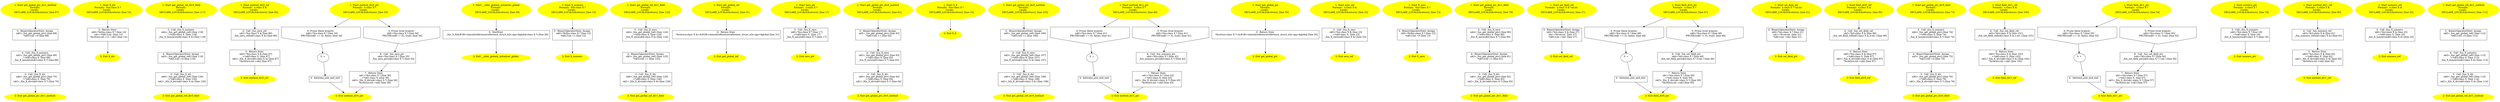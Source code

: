 /* @generated */
digraph iCFG {
"get_global_ptr_div1_method{d41d8cd98f00b204e9800998ecf8427e_Z26get_global_ptr_div1_methodv}.8f08d1740aed4c3c66022fd07e58b3ba_5" [label="5:  BinaryOperatorStmt: Assign \n   n$5=_fun_get_global_ptr() [line 68]\n  *n$5.f:int =0 [line 68]\n " shape="box"]
	

	 "get_global_ptr_div1_method{d41d8cd98f00b204e9800998ecf8427e_Z26get_global_ptr_div1_methodv}.8f08d1740aed4c3c66022fd07e58b3ba_5" -> "get_global_ptr_div1_method{d41d8cd98f00b204e9800998ecf8427e_Z26get_global_ptr_div1_methodv}.8f08d1740aed4c3c66022fd07e58b3ba_4" ;
"get_global_ptr_div1_method{d41d8cd98f00b204e9800998ecf8427e_Z26get_global_ptr_div1_methodv}.8f08d1740aed4c3c66022fd07e58b3ba_4" [label="4:  Call _fun_X_nonzero \n   n$3=_fun_get_global_ptr() [line 69]\n  _=*n$3:class X  [line 69]\n  _fun_X_nonzero(n$3:class X *) [line 69]\n " shape="box"]
	

	 "get_global_ptr_div1_method{d41d8cd98f00b204e9800998ecf8427e_Z26get_global_ptr_div1_methodv}.8f08d1740aed4c3c66022fd07e58b3ba_4" -> "get_global_ptr_div1_method{d41d8cd98f00b204e9800998ecf8427e_Z26get_global_ptr_div1_methodv}.8f08d1740aed4c3c66022fd07e58b3ba_3" ;
"get_global_ptr_div1_method{d41d8cd98f00b204e9800998ecf8427e_Z26get_global_ptr_div1_methodv}.8f08d1740aed4c3c66022fd07e58b3ba_3" [label="3:  Call _fun_X_div \n   n$0=_fun_get_global_ptr() [line 70]\n  _=*n$0:class X  [line 70]\n  n$2=_fun_X_div(n$0:class X *) [line 70]\n " shape="box"]
	

	 "get_global_ptr_div1_method{d41d8cd98f00b204e9800998ecf8427e_Z26get_global_ptr_div1_methodv}.8f08d1740aed4c3c66022fd07e58b3ba_3" -> "get_global_ptr_div1_method{d41d8cd98f00b204e9800998ecf8427e_Z26get_global_ptr_div1_methodv}.8f08d1740aed4c3c66022fd07e58b3ba_2" ;
"get_global_ptr_div1_method{d41d8cd98f00b204e9800998ecf8427e_Z26get_global_ptr_div1_methodv}.8f08d1740aed4c3c66022fd07e58b3ba_2" [label="2: Exit get_global_ptr_div1_method \n  " color=yellow style=filled]
	

"get_global_ptr_div1_method{d41d8cd98f00b204e9800998ecf8427e_Z26get_global_ptr_div1_methodv}.8f08d1740aed4c3c66022fd07e58b3ba_1" [label="1: Start get_global_ptr_div1_method\nFormals: \nLocals:  \n   DECLARE_LOCALS(&return); [line 67]\n " color=yellow style=filled]
	

	 "get_global_ptr_div1_method{d41d8cd98f00b204e9800998ecf8427e_Z26get_global_ptr_div1_methodv}.8f08d1740aed4c3c66022fd07e58b3ba_1" -> "get_global_ptr_div1_method{d41d8cd98f00b204e9800998ecf8427e_Z26get_global_ptr_div1_methodv}.8f08d1740aed4c3c66022fd07e58b3ba_5" ;
"X_div(_ZN1X3divEv).e2d15d5b7aaa55937ca9796dca90c373_3" [label="3:  Return Stmt \n   n$0=*&this:class X * [line 14]\n  n$1=*n$0.f:int  [line 14]\n  *&return:int =(1 / n$1) [line 14]\n " shape="box"]
	

	 "X_div(_ZN1X3divEv).e2d15d5b7aaa55937ca9796dca90c373_3" -> "X_div(_ZN1X3divEv).e2d15d5b7aaa55937ca9796dca90c373_2" ;
"X_div(_ZN1X3divEv).e2d15d5b7aaa55937ca9796dca90c373_2" [label="2: Exit X_div \n  " color=yellow style=filled]
	

"X_div(_ZN1X3divEv).e2d15d5b7aaa55937ca9796dca90c373_1" [label="1: Start X_div\nFormals:  this:class X *\nLocals:  \n   DECLARE_LOCALS(&return); [line 14]\n " color=yellow style=filled]
	

	 "X_div(_ZN1X3divEv).e2d15d5b7aaa55937ca9796dca90c373_1" -> "X_div(_ZN1X3divEv).e2d15d5b7aaa55937ca9796dca90c373_3" ;
"get_global_ref_div0_field{d41d8cd98f00b204e9800998ecf8427e_Z25get_global_ref_div0_fieldv}.93d37fd47127478c93a4d7ae1c945094_5" [label="5:  Call _fun_X_nonzero \n   n$4=_fun_get_global_ref() [line 118]\n  _=*n$4:class X  [line 118]\n  _fun_X_nonzero(n$4:class X &) [line 118]\n " shape="box"]
	

	 "get_global_ref_div0_field{d41d8cd98f00b204e9800998ecf8427e_Z25get_global_ref_div0_fieldv}.93d37fd47127478c93a4d7ae1c945094_5" -> "get_global_ref_div0_field{d41d8cd98f00b204e9800998ecf8427e_Z25get_global_ref_div0_fieldv}.93d37fd47127478c93a4d7ae1c945094_4" ;
"get_global_ref_div0_field{d41d8cd98f00b204e9800998ecf8427e_Z25get_global_ref_div0_fieldv}.93d37fd47127478c93a4d7ae1c945094_4" [label="4:  BinaryOperatorStmt: Assign \n   n$3=_fun_get_global_ref() [line 119]\n  *n$3.f:int =0 [line 119]\n " shape="box"]
	

	 "get_global_ref_div0_field{d41d8cd98f00b204e9800998ecf8427e_Z25get_global_ref_div0_fieldv}.93d37fd47127478c93a4d7ae1c945094_4" -> "get_global_ref_div0_field{d41d8cd98f00b204e9800998ecf8427e_Z25get_global_ref_div0_fieldv}.93d37fd47127478c93a4d7ae1c945094_3" ;
"get_global_ref_div0_field{d41d8cd98f00b204e9800998ecf8427e_Z25get_global_ref_div0_fieldv}.93d37fd47127478c93a4d7ae1c945094_3" [label="3:  Call _fun_X_div \n   n$0=_fun_get_global_ref() [line 120]\n  _=*n$0:class X  [line 120]\n  n$2=_fun_X_div(n$0:class X &) [line 120]\n " shape="box"]
	

	 "get_global_ref_div0_field{d41d8cd98f00b204e9800998ecf8427e_Z25get_global_ref_div0_fieldv}.93d37fd47127478c93a4d7ae1c945094_3" -> "get_global_ref_div0_field{d41d8cd98f00b204e9800998ecf8427e_Z25get_global_ref_div0_fieldv}.93d37fd47127478c93a4d7ae1c945094_2" ;
"get_global_ref_div0_field{d41d8cd98f00b204e9800998ecf8427e_Z25get_global_ref_div0_fieldv}.93d37fd47127478c93a4d7ae1c945094_2" [label="2: Exit get_global_ref_div0_field \n  " color=yellow style=filled]
	

"get_global_ref_div0_field{d41d8cd98f00b204e9800998ecf8427e_Z25get_global_ref_div0_fieldv}.93d37fd47127478c93a4d7ae1c945094_1" [label="1: Start get_global_ref_div0_field\nFormals: \nLocals:  \n   DECLARE_LOCALS(&return); [line 117]\n " color=yellow style=filled]
	

	 "get_global_ref_div0_field{d41d8cd98f00b204e9800998ecf8427e_Z25get_global_ref_div0_fieldv}.93d37fd47127478c93a4d7ae1c945094_1" -> "get_global_ref_div0_field{d41d8cd98f00b204e9800998ecf8427e_Z25get_global_ref_div0_fieldv}.93d37fd47127478c93a4d7ae1c945094_5" ;
"method_div0_ref{d41d8cd98f00b204e9800998ecf8427e_Z15method_div0_refR1X}.fc326db16094c06bf4bfd00fae7d5d43_4" [label="4:  Call _fun_zero_ref \n   n$3=*&x:class X & [line 86]\n  _fun_zero_ref(n$3:class X &) [line 86]\n " shape="box"]
	

	 "method_div0_ref{d41d8cd98f00b204e9800998ecf8427e_Z15method_div0_refR1X}.fc326db16094c06bf4bfd00fae7d5d43_4" -> "method_div0_ref{d41d8cd98f00b204e9800998ecf8427e_Z15method_div0_refR1X}.fc326db16094c06bf4bfd00fae7d5d43_3" ;
"method_div0_ref{d41d8cd98f00b204e9800998ecf8427e_Z15method_div0_refR1X}.fc326db16094c06bf4bfd00fae7d5d43_3" [label="3:  Return Stmt \n   n$0=*&x:class X & [line 87]\n  _=*n$0:class X  [line 87]\n  n$2=_fun_X_div(n$0:class X &) [line 87]\n  *&return:int =n$2 [line 87]\n " shape="box"]
	

	 "method_div0_ref{d41d8cd98f00b204e9800998ecf8427e_Z15method_div0_refR1X}.fc326db16094c06bf4bfd00fae7d5d43_3" -> "method_div0_ref{d41d8cd98f00b204e9800998ecf8427e_Z15method_div0_refR1X}.fc326db16094c06bf4bfd00fae7d5d43_2" ;
"method_div0_ref{d41d8cd98f00b204e9800998ecf8427e_Z15method_div0_refR1X}.fc326db16094c06bf4bfd00fae7d5d43_2" [label="2: Exit method_div0_ref \n  " color=yellow style=filled]
	

"method_div0_ref{d41d8cd98f00b204e9800998ecf8427e_Z15method_div0_refR1X}.fc326db16094c06bf4bfd00fae7d5d43_1" [label="1: Start method_div0_ref\nFormals:  x:class X &\nLocals:  \n   DECLARE_LOCALS(&return); [line 85]\n " color=yellow style=filled]
	

	 "method_div0_ref{d41d8cd98f00b204e9800998ecf8427e_Z15method_div0_refR1X}.fc326db16094c06bf4bfd00fae7d5d43_1" -> "method_div0_ref{d41d8cd98f00b204e9800998ecf8427e_Z15method_div0_refR1X}.fc326db16094c06bf4bfd00fae7d5d43_4" ;
"method_div0_ptr{d41d8cd98f00b204e9800998ecf8427e_Z15method_div0_ptrP1X}.f3e4b6dda73405cc6ef139c433f1be83_8" [label="8:  Call _fun_zero_ptr \n   n$4=*&x:class X * [line 35]\n  _fun_zero_ptr(n$4:class X *) [line 35]\n " shape="box"]
	

	 "method_div0_ptr{d41d8cd98f00b204e9800998ecf8427e_Z15method_div0_ptrP1X}.f3e4b6dda73405cc6ef139c433f1be83_8" -> "method_div0_ptr{d41d8cd98f00b204e9800998ecf8427e_Z15method_div0_ptrP1X}.f3e4b6dda73405cc6ef139c433f1be83_7" ;
"method_div0_ptr{d41d8cd98f00b204e9800998ecf8427e_Z15method_div0_ptrP1X}.f3e4b6dda73405cc6ef139c433f1be83_7" [label="7:  Return Stmt \n   n$1=*&x:class X * [line 36]\n  _=*n$1:class X  [line 36]\n  n$3=_fun_X_div(n$1:class X *) [line 36]\n  *&return:int =n$3 [line 36]\n " shape="box"]
	

	 "method_div0_ptr{d41d8cd98f00b204e9800998ecf8427e_Z15method_div0_ptrP1X}.f3e4b6dda73405cc6ef139c433f1be83_7" -> "method_div0_ptr{d41d8cd98f00b204e9800998ecf8427e_Z15method_div0_ptrP1X}.f3e4b6dda73405cc6ef139c433f1be83_2" ;
"method_div0_ptr{d41d8cd98f00b204e9800998ecf8427e_Z15method_div0_ptrP1X}.f3e4b6dda73405cc6ef139c433f1be83_6" [label="6: Prune (false branch) \n   n$0=*&x:class X * [line 34]\n  PRUNE((n$0 == 0), false); [line 34]\n " shape="invhouse"]
	

	 "method_div0_ptr{d41d8cd98f00b204e9800998ecf8427e_Z15method_div0_ptrP1X}.f3e4b6dda73405cc6ef139c433f1be83_6" -> "method_div0_ptr{d41d8cd98f00b204e9800998ecf8427e_Z15method_div0_ptrP1X}.f3e4b6dda73405cc6ef139c433f1be83_3" ;
"method_div0_ptr{d41d8cd98f00b204e9800998ecf8427e_Z15method_div0_ptrP1X}.f3e4b6dda73405cc6ef139c433f1be83_5" [label="5: Prune (true branch) \n   n$0=*&x:class X * [line 34]\n  PRUNE((n$0 != 0), true); [line 34]\n " shape="invhouse"]
	

	 "method_div0_ptr{d41d8cd98f00b204e9800998ecf8427e_Z15method_div0_ptrP1X}.f3e4b6dda73405cc6ef139c433f1be83_5" -> "method_div0_ptr{d41d8cd98f00b204e9800998ecf8427e_Z15method_div0_ptrP1X}.f3e4b6dda73405cc6ef139c433f1be83_8" ;
"method_div0_ptr{d41d8cd98f00b204e9800998ecf8427e_Z15method_div0_ptrP1X}.f3e4b6dda73405cc6ef139c433f1be83_4" [label="4:  between_join_and_exit \n  " shape="box"]
	

	 "method_div0_ptr{d41d8cd98f00b204e9800998ecf8427e_Z15method_div0_ptrP1X}.f3e4b6dda73405cc6ef139c433f1be83_4" -> "method_div0_ptr{d41d8cd98f00b204e9800998ecf8427e_Z15method_div0_ptrP1X}.f3e4b6dda73405cc6ef139c433f1be83_2" ;
"method_div0_ptr{d41d8cd98f00b204e9800998ecf8427e_Z15method_div0_ptrP1X}.f3e4b6dda73405cc6ef139c433f1be83_3" [label="3: + \n  " ]
	

	 "method_div0_ptr{d41d8cd98f00b204e9800998ecf8427e_Z15method_div0_ptrP1X}.f3e4b6dda73405cc6ef139c433f1be83_3" -> "method_div0_ptr{d41d8cd98f00b204e9800998ecf8427e_Z15method_div0_ptrP1X}.f3e4b6dda73405cc6ef139c433f1be83_4" ;
"method_div0_ptr{d41d8cd98f00b204e9800998ecf8427e_Z15method_div0_ptrP1X}.f3e4b6dda73405cc6ef139c433f1be83_2" [label="2: Exit method_div0_ptr \n  " color=yellow style=filled]
	

"method_div0_ptr{d41d8cd98f00b204e9800998ecf8427e_Z15method_div0_ptrP1X}.f3e4b6dda73405cc6ef139c433f1be83_1" [label="1: Start method_div0_ptr\nFormals:  x:class X *\nLocals:  \n   DECLARE_LOCALS(&return); [line 33]\n " color=yellow style=filled]
	

	 "method_div0_ptr{d41d8cd98f00b204e9800998ecf8427e_Z15method_div0_ptrP1X}.f3e4b6dda73405cc6ef139c433f1be83_1" -> "method_div0_ptr{d41d8cd98f00b204e9800998ecf8427e_Z15method_div0_ptrP1X}.f3e4b6dda73405cc6ef139c433f1be83_5" ;
	 "method_div0_ptr{d41d8cd98f00b204e9800998ecf8427e_Z15method_div0_ptrP1X}.f3e4b6dda73405cc6ef139c433f1be83_1" -> "method_div0_ptr{d41d8cd98f00b204e9800998ecf8427e_Z15method_div0_ptrP1X}.f3e4b6dda73405cc6ef139c433f1be83_6" ;
"__infer_globals_initializer_global.bdc08c089842ce08b974b22a75daf78e_3" [label="3:  DeclStmt \n   _fun_X_X(&#GB<shared/reference/reference_struct_e2e.cpp>$global:class X *) [line 29]\n " shape="box"]
	

	 "__infer_globals_initializer_global.bdc08c089842ce08b974b22a75daf78e_3" -> "__infer_globals_initializer_global.bdc08c089842ce08b974b22a75daf78e_2" ;
"__infer_globals_initializer_global.bdc08c089842ce08b974b22a75daf78e_2" [label="2: Exit __infer_globals_initializer_global \n  " color=yellow style=filled]
	

"__infer_globals_initializer_global.bdc08c089842ce08b974b22a75daf78e_1" [label="1: Start __infer_globals_initializer_global\nFormals: \nLocals:  \n   DECLARE_LOCALS(&return); [line 29]\n " color=yellow style=filled]
	

	 "__infer_globals_initializer_global.bdc08c089842ce08b974b22a75daf78e_1" -> "__infer_globals_initializer_global.bdc08c089842ce08b974b22a75daf78e_3" ;
"X_nonzero(_ZN1X7nonzeroEv).100667c5bd8785c3c108a1aa21150c5d_3" [label="3:  BinaryOperatorStmt: Assign \n   n$0=*&this:class X * [line 12]\n  *n$0.f:int =1 [line 12]\n " shape="box"]
	

	 "X_nonzero(_ZN1X7nonzeroEv).100667c5bd8785c3c108a1aa21150c5d_3" -> "X_nonzero(_ZN1X7nonzeroEv).100667c5bd8785c3c108a1aa21150c5d_2" ;
"X_nonzero(_ZN1X7nonzeroEv).100667c5bd8785c3c108a1aa21150c5d_2" [label="2: Exit X_nonzero \n  " color=yellow style=filled]
	

"X_nonzero(_ZN1X7nonzeroEv).100667c5bd8785c3c108a1aa21150c5d_1" [label="1: Start X_nonzero\nFormals:  this:class X *\nLocals:  \n   DECLARE_LOCALS(&return); [line 12]\n " color=yellow style=filled]
	

	 "X_nonzero(_ZN1X7nonzeroEv).100667c5bd8785c3c108a1aa21150c5d_1" -> "X_nonzero(_ZN1X7nonzeroEv).100667c5bd8785c3c108a1aa21150c5d_3" ;
"get_global_ref_div1_field{d41d8cd98f00b204e9800998ecf8427e_Z25get_global_ref_div1_fieldv}.8607dfe596d93bdff8ef4771a2860768_5" [label="5:  Call _fun_X_zero \n   n$4=_fun_get_global_ref() [line 124]\n  _=*n$4:class X  [line 124]\n  _fun_X_zero(n$4:class X &) [line 124]\n " shape="box"]
	

	 "get_global_ref_div1_field{d41d8cd98f00b204e9800998ecf8427e_Z25get_global_ref_div1_fieldv}.8607dfe596d93bdff8ef4771a2860768_5" -> "get_global_ref_div1_field{d41d8cd98f00b204e9800998ecf8427e_Z25get_global_ref_div1_fieldv}.8607dfe596d93bdff8ef4771a2860768_4" ;
"get_global_ref_div1_field{d41d8cd98f00b204e9800998ecf8427e_Z25get_global_ref_div1_fieldv}.8607dfe596d93bdff8ef4771a2860768_4" [label="4:  BinaryOperatorStmt: Assign \n   n$3=_fun_get_global_ref() [line 125]\n  *n$3.f:int =1 [line 125]\n " shape="box"]
	

	 "get_global_ref_div1_field{d41d8cd98f00b204e9800998ecf8427e_Z25get_global_ref_div1_fieldv}.8607dfe596d93bdff8ef4771a2860768_4" -> "get_global_ref_div1_field{d41d8cd98f00b204e9800998ecf8427e_Z25get_global_ref_div1_fieldv}.8607dfe596d93bdff8ef4771a2860768_3" ;
"get_global_ref_div1_field{d41d8cd98f00b204e9800998ecf8427e_Z25get_global_ref_div1_fieldv}.8607dfe596d93bdff8ef4771a2860768_3" [label="3:  Call _fun_X_div \n   n$0=_fun_get_global_ref() [line 126]\n  _=*n$0:class X  [line 126]\n  n$2=_fun_X_div(n$0:class X &) [line 126]\n " shape="box"]
	

	 "get_global_ref_div1_field{d41d8cd98f00b204e9800998ecf8427e_Z25get_global_ref_div1_fieldv}.8607dfe596d93bdff8ef4771a2860768_3" -> "get_global_ref_div1_field{d41d8cd98f00b204e9800998ecf8427e_Z25get_global_ref_div1_fieldv}.8607dfe596d93bdff8ef4771a2860768_2" ;
"get_global_ref_div1_field{d41d8cd98f00b204e9800998ecf8427e_Z25get_global_ref_div1_fieldv}.8607dfe596d93bdff8ef4771a2860768_2" [label="2: Exit get_global_ref_div1_field \n  " color=yellow style=filled]
	

"get_global_ref_div1_field{d41d8cd98f00b204e9800998ecf8427e_Z25get_global_ref_div1_fieldv}.8607dfe596d93bdff8ef4771a2860768_1" [label="1: Start get_global_ref_div1_field\nFormals: \nLocals:  \n   DECLARE_LOCALS(&return); [line 123]\n " color=yellow style=filled]
	

	 "get_global_ref_div1_field{d41d8cd98f00b204e9800998ecf8427e_Z25get_global_ref_div1_fieldv}.8607dfe596d93bdff8ef4771a2860768_1" -> "get_global_ref_div1_field{d41d8cd98f00b204e9800998ecf8427e_Z25get_global_ref_div1_fieldv}.8607dfe596d93bdff8ef4771a2860768_5" ;
"get_global_ref{d41d8cd98f00b204e9800998ecf8427e_Z14get_global_refv}.f4b7019d054deab282b87afe2627508e_3" [label="3:  Return Stmt \n   *&return:class X &=&#GB<shared/reference/reference_struct_e2e.cpp>$global [line 31]\n " shape="box"]
	

	 "get_global_ref{d41d8cd98f00b204e9800998ecf8427e_Z14get_global_refv}.f4b7019d054deab282b87afe2627508e_3" -> "get_global_ref{d41d8cd98f00b204e9800998ecf8427e_Z14get_global_refv}.f4b7019d054deab282b87afe2627508e_2" ;
"get_global_ref{d41d8cd98f00b204e9800998ecf8427e_Z14get_global_refv}.f4b7019d054deab282b87afe2627508e_2" [label="2: Exit get_global_ref \n  " color=yellow style=filled]
	

"get_global_ref{d41d8cd98f00b204e9800998ecf8427e_Z14get_global_refv}.f4b7019d054deab282b87afe2627508e_1" [label="1: Start get_global_ref\nFormals: \nLocals:  \n   DECLARE_LOCALS(&return); [line 31]\n " color=yellow style=filled]
	

	 "get_global_ref{d41d8cd98f00b204e9800998ecf8427e_Z14get_global_refv}.f4b7019d054deab282b87afe2627508e_1" -> "get_global_ref{d41d8cd98f00b204e9800998ecf8427e_Z14get_global_refv}.f4b7019d054deab282b87afe2627508e_3" ;
"zero_ptr{d41d8cd98f00b204e9800998ecf8427e_Z8zero_ptrP1X}.7a5512c63004c04072696c7632b497ee_3" [label="3:  Call _fun_X_zero \n   n$0=*&x:class X * [line 17]\n  _=*n$0:class X  [line 17]\n  _fun_X_zero(n$0:class X *) [line 17]\n " shape="box"]
	

	 "zero_ptr{d41d8cd98f00b204e9800998ecf8427e_Z8zero_ptrP1X}.7a5512c63004c04072696c7632b497ee_3" -> "zero_ptr{d41d8cd98f00b204e9800998ecf8427e_Z8zero_ptrP1X}.7a5512c63004c04072696c7632b497ee_2" ;
"zero_ptr{d41d8cd98f00b204e9800998ecf8427e_Z8zero_ptrP1X}.7a5512c63004c04072696c7632b497ee_2" [label="2: Exit zero_ptr \n  " color=yellow style=filled]
	

"zero_ptr{d41d8cd98f00b204e9800998ecf8427e_Z8zero_ptrP1X}.7a5512c63004c04072696c7632b497ee_1" [label="1: Start zero_ptr\nFormals:  x:class X *\nLocals:  \n   DECLARE_LOCALS(&return); [line 17]\n " color=yellow style=filled]
	

	 "zero_ptr{d41d8cd98f00b204e9800998ecf8427e_Z8zero_ptrP1X}.7a5512c63004c04072696c7632b497ee_1" -> "zero_ptr{d41d8cd98f00b204e9800998ecf8427e_Z8zero_ptrP1X}.7a5512c63004c04072696c7632b497ee_3" ;
"get_global_ptr_div0_method{d41d8cd98f00b204e9800998ecf8427e_Z26get_global_ptr_div0_methodv}.1df2cd524da5dea77e0c9def73d64ff3_5" [label="5:  BinaryOperatorStmt: Assign \n   n$5=_fun_get_global_ptr() [line 62]\n  *n$5.f:int =1 [line 62]\n " shape="box"]
	

	 "get_global_ptr_div0_method{d41d8cd98f00b204e9800998ecf8427e_Z26get_global_ptr_div0_methodv}.1df2cd524da5dea77e0c9def73d64ff3_5" -> "get_global_ptr_div0_method{d41d8cd98f00b204e9800998ecf8427e_Z26get_global_ptr_div0_methodv}.1df2cd524da5dea77e0c9def73d64ff3_4" ;
"get_global_ptr_div0_method{d41d8cd98f00b204e9800998ecf8427e_Z26get_global_ptr_div0_methodv}.1df2cd524da5dea77e0c9def73d64ff3_4" [label="4:  Call _fun_X_zero \n   n$3=_fun_get_global_ptr() [line 63]\n  _=*n$3:class X  [line 63]\n  _fun_X_zero(n$3:class X *) [line 63]\n " shape="box"]
	

	 "get_global_ptr_div0_method{d41d8cd98f00b204e9800998ecf8427e_Z26get_global_ptr_div0_methodv}.1df2cd524da5dea77e0c9def73d64ff3_4" -> "get_global_ptr_div0_method{d41d8cd98f00b204e9800998ecf8427e_Z26get_global_ptr_div0_methodv}.1df2cd524da5dea77e0c9def73d64ff3_3" ;
"get_global_ptr_div0_method{d41d8cd98f00b204e9800998ecf8427e_Z26get_global_ptr_div0_methodv}.1df2cd524da5dea77e0c9def73d64ff3_3" [label="3:  Call _fun_X_div \n   n$0=_fun_get_global_ptr() [line 64]\n  _=*n$0:class X  [line 64]\n  n$2=_fun_X_div(n$0:class X *) [line 64]\n " shape="box"]
	

	 "get_global_ptr_div0_method{d41d8cd98f00b204e9800998ecf8427e_Z26get_global_ptr_div0_methodv}.1df2cd524da5dea77e0c9def73d64ff3_3" -> "get_global_ptr_div0_method{d41d8cd98f00b204e9800998ecf8427e_Z26get_global_ptr_div0_methodv}.1df2cd524da5dea77e0c9def73d64ff3_2" ;
"get_global_ptr_div0_method{d41d8cd98f00b204e9800998ecf8427e_Z26get_global_ptr_div0_methodv}.1df2cd524da5dea77e0c9def73d64ff3_2" [label="2: Exit get_global_ptr_div0_method \n  " color=yellow style=filled]
	

"get_global_ptr_div0_method{d41d8cd98f00b204e9800998ecf8427e_Z26get_global_ptr_div0_methodv}.1df2cd524da5dea77e0c9def73d64ff3_1" [label="1: Start get_global_ptr_div0_method\nFormals: \nLocals:  \n   DECLARE_LOCALS(&return); [line 61]\n " color=yellow style=filled]
	

	 "get_global_ptr_div0_method{d41d8cd98f00b204e9800998ecf8427e_Z26get_global_ptr_div0_methodv}.1df2cd524da5dea77e0c9def73d64ff3_1" -> "get_global_ptr_div0_method{d41d8cd98f00b204e9800998ecf8427e_Z26get_global_ptr_div0_methodv}.1df2cd524da5dea77e0c9def73d64ff3_5" ;
"X_X{_ZN1XC1Ev}.dbc1390b15606562094682699e12caba_2" [label="2: Exit X_X \n  " color=yellow style=filled]
	

"X_X{_ZN1XC1Ev}.dbc1390b15606562094682699e12caba_1" [label="1: Start X_X\nFormals:  this:class X *\nLocals:  \n   DECLARE_LOCALS(&return); [line 10]\n " color=yellow style=filled]
	

	 "X_X{_ZN1XC1Ev}.dbc1390b15606562094682699e12caba_1" -> "X_X{_ZN1XC1Ev}.dbc1390b15606562094682699e12caba_2" ;
"get_global_ref_div0_method{d41d8cd98f00b204e9800998ecf8427e_Z26get_global_ref_div0_methodv}.fda9aa174c7e6d653ee49be315301297_5" [label="5:  BinaryOperatorStmt: Assign \n   n$5=_fun_get_global_ref() [line 106]\n  *n$5.f:int =1 [line 106]\n " shape="box"]
	

	 "get_global_ref_div0_method{d41d8cd98f00b204e9800998ecf8427e_Z26get_global_ref_div0_methodv}.fda9aa174c7e6d653ee49be315301297_5" -> "get_global_ref_div0_method{d41d8cd98f00b204e9800998ecf8427e_Z26get_global_ref_div0_methodv}.fda9aa174c7e6d653ee49be315301297_4" ;
"get_global_ref_div0_method{d41d8cd98f00b204e9800998ecf8427e_Z26get_global_ref_div0_methodv}.fda9aa174c7e6d653ee49be315301297_4" [label="4:  Call _fun_X_zero \n   n$3=_fun_get_global_ref() [line 107]\n  _=*n$3:class X  [line 107]\n  _fun_X_zero(n$3:class X &) [line 107]\n " shape="box"]
	

	 "get_global_ref_div0_method{d41d8cd98f00b204e9800998ecf8427e_Z26get_global_ref_div0_methodv}.fda9aa174c7e6d653ee49be315301297_4" -> "get_global_ref_div0_method{d41d8cd98f00b204e9800998ecf8427e_Z26get_global_ref_div0_methodv}.fda9aa174c7e6d653ee49be315301297_3" ;
"get_global_ref_div0_method{d41d8cd98f00b204e9800998ecf8427e_Z26get_global_ref_div0_methodv}.fda9aa174c7e6d653ee49be315301297_3" [label="3:  Call _fun_X_div \n   n$0=_fun_get_global_ref() [line 108]\n  _=*n$0:class X  [line 108]\n  n$2=_fun_X_div(n$0:class X &) [line 108]\n " shape="box"]
	

	 "get_global_ref_div0_method{d41d8cd98f00b204e9800998ecf8427e_Z26get_global_ref_div0_methodv}.fda9aa174c7e6d653ee49be315301297_3" -> "get_global_ref_div0_method{d41d8cd98f00b204e9800998ecf8427e_Z26get_global_ref_div0_methodv}.fda9aa174c7e6d653ee49be315301297_2" ;
"get_global_ref_div0_method{d41d8cd98f00b204e9800998ecf8427e_Z26get_global_ref_div0_methodv}.fda9aa174c7e6d653ee49be315301297_2" [label="2: Exit get_global_ref_div0_method \n  " color=yellow style=filled]
	

"get_global_ref_div0_method{d41d8cd98f00b204e9800998ecf8427e_Z26get_global_ref_div0_methodv}.fda9aa174c7e6d653ee49be315301297_1" [label="1: Start get_global_ref_div0_method\nFormals: \nLocals:  \n   DECLARE_LOCALS(&return); [line 105]\n " color=yellow style=filled]
	

	 "get_global_ref_div0_method{d41d8cd98f00b204e9800998ecf8427e_Z26get_global_ref_div0_methodv}.fda9aa174c7e6d653ee49be315301297_1" -> "get_global_ref_div0_method{d41d8cd98f00b204e9800998ecf8427e_Z26get_global_ref_div0_methodv}.fda9aa174c7e6d653ee49be315301297_5" ;
"method_div1_ptr{d41d8cd98f00b204e9800998ecf8427e_Z15method_div1_ptrP1X}.1c0e973f73df66029a031ece1247cb9b_8" [label="8:  Call _fun_nonzero_ptr \n   n$4=*&x:class X * [line 42]\n  _fun_nonzero_ptr(n$4:class X *) [line 42]\n " shape="box"]
	

	 "method_div1_ptr{d41d8cd98f00b204e9800998ecf8427e_Z15method_div1_ptrP1X}.1c0e973f73df66029a031ece1247cb9b_8" -> "method_div1_ptr{d41d8cd98f00b204e9800998ecf8427e_Z15method_div1_ptrP1X}.1c0e973f73df66029a031ece1247cb9b_7" ;
"method_div1_ptr{d41d8cd98f00b204e9800998ecf8427e_Z15method_div1_ptrP1X}.1c0e973f73df66029a031ece1247cb9b_7" [label="7:  Return Stmt \n   n$1=*&x:class X * [line 43]\n  _=*n$1:class X  [line 43]\n  n$3=_fun_X_div(n$1:class X *) [line 43]\n  *&return:int =n$3 [line 43]\n " shape="box"]
	

	 "method_div1_ptr{d41d8cd98f00b204e9800998ecf8427e_Z15method_div1_ptrP1X}.1c0e973f73df66029a031ece1247cb9b_7" -> "method_div1_ptr{d41d8cd98f00b204e9800998ecf8427e_Z15method_div1_ptrP1X}.1c0e973f73df66029a031ece1247cb9b_2" ;
"method_div1_ptr{d41d8cd98f00b204e9800998ecf8427e_Z15method_div1_ptrP1X}.1c0e973f73df66029a031ece1247cb9b_6" [label="6: Prune (false branch) \n   n$0=*&x:class X * [line 41]\n  PRUNE((n$0 == 0), false); [line 41]\n " shape="invhouse"]
	

	 "method_div1_ptr{d41d8cd98f00b204e9800998ecf8427e_Z15method_div1_ptrP1X}.1c0e973f73df66029a031ece1247cb9b_6" -> "method_div1_ptr{d41d8cd98f00b204e9800998ecf8427e_Z15method_div1_ptrP1X}.1c0e973f73df66029a031ece1247cb9b_3" ;
"method_div1_ptr{d41d8cd98f00b204e9800998ecf8427e_Z15method_div1_ptrP1X}.1c0e973f73df66029a031ece1247cb9b_5" [label="5: Prune (true branch) \n   n$0=*&x:class X * [line 41]\n  PRUNE((n$0 != 0), true); [line 41]\n " shape="invhouse"]
	

	 "method_div1_ptr{d41d8cd98f00b204e9800998ecf8427e_Z15method_div1_ptrP1X}.1c0e973f73df66029a031ece1247cb9b_5" -> "method_div1_ptr{d41d8cd98f00b204e9800998ecf8427e_Z15method_div1_ptrP1X}.1c0e973f73df66029a031ece1247cb9b_8" ;
"method_div1_ptr{d41d8cd98f00b204e9800998ecf8427e_Z15method_div1_ptrP1X}.1c0e973f73df66029a031ece1247cb9b_4" [label="4:  between_join_and_exit \n  " shape="box"]
	

	 "method_div1_ptr{d41d8cd98f00b204e9800998ecf8427e_Z15method_div1_ptrP1X}.1c0e973f73df66029a031ece1247cb9b_4" -> "method_div1_ptr{d41d8cd98f00b204e9800998ecf8427e_Z15method_div1_ptrP1X}.1c0e973f73df66029a031ece1247cb9b_2" ;
"method_div1_ptr{d41d8cd98f00b204e9800998ecf8427e_Z15method_div1_ptrP1X}.1c0e973f73df66029a031ece1247cb9b_3" [label="3: + \n  " ]
	

	 "method_div1_ptr{d41d8cd98f00b204e9800998ecf8427e_Z15method_div1_ptrP1X}.1c0e973f73df66029a031ece1247cb9b_3" -> "method_div1_ptr{d41d8cd98f00b204e9800998ecf8427e_Z15method_div1_ptrP1X}.1c0e973f73df66029a031ece1247cb9b_4" ;
"method_div1_ptr{d41d8cd98f00b204e9800998ecf8427e_Z15method_div1_ptrP1X}.1c0e973f73df66029a031ece1247cb9b_2" [label="2: Exit method_div1_ptr \n  " color=yellow style=filled]
	

"method_div1_ptr{d41d8cd98f00b204e9800998ecf8427e_Z15method_div1_ptrP1X}.1c0e973f73df66029a031ece1247cb9b_1" [label="1: Start method_div1_ptr\nFormals:  x:class X *\nLocals:  \n   DECLARE_LOCALS(&return); [line 40]\n " color=yellow style=filled]
	

	 "method_div1_ptr{d41d8cd98f00b204e9800998ecf8427e_Z15method_div1_ptrP1X}.1c0e973f73df66029a031ece1247cb9b_1" -> "method_div1_ptr{d41d8cd98f00b204e9800998ecf8427e_Z15method_div1_ptrP1X}.1c0e973f73df66029a031ece1247cb9b_5" ;
	 "method_div1_ptr{d41d8cd98f00b204e9800998ecf8427e_Z15method_div1_ptrP1X}.1c0e973f73df66029a031ece1247cb9b_1" -> "method_div1_ptr{d41d8cd98f00b204e9800998ecf8427e_Z15method_div1_ptrP1X}.1c0e973f73df66029a031ece1247cb9b_6" ;
"get_global_ptr{d41d8cd98f00b204e9800998ecf8427e_Z14get_global_ptrv}.2c09171c0890ad0c015390a6138a2db9_3" [label="3:  Return Stmt \n   *&return:class X *=&#GB<shared/reference/reference_struct_e2e.cpp>$global [line 30]\n " shape="box"]
	

	 "get_global_ptr{d41d8cd98f00b204e9800998ecf8427e_Z14get_global_ptrv}.2c09171c0890ad0c015390a6138a2db9_3" -> "get_global_ptr{d41d8cd98f00b204e9800998ecf8427e_Z14get_global_ptrv}.2c09171c0890ad0c015390a6138a2db9_2" ;
"get_global_ptr{d41d8cd98f00b204e9800998ecf8427e_Z14get_global_ptrv}.2c09171c0890ad0c015390a6138a2db9_2" [label="2: Exit get_global_ptr \n  " color=yellow style=filled]
	

"get_global_ptr{d41d8cd98f00b204e9800998ecf8427e_Z14get_global_ptrv}.2c09171c0890ad0c015390a6138a2db9_1" [label="1: Start get_global_ptr\nFormals: \nLocals:  \n   DECLARE_LOCALS(&return); [line 30]\n " color=yellow style=filled]
	

	 "get_global_ptr{d41d8cd98f00b204e9800998ecf8427e_Z14get_global_ptrv}.2c09171c0890ad0c015390a6138a2db9_1" -> "get_global_ptr{d41d8cd98f00b204e9800998ecf8427e_Z14get_global_ptrv}.2c09171c0890ad0c015390a6138a2db9_3" ;
"zero_ref{d41d8cd98f00b204e9800998ecf8427e_Z8zero_refR1X}.96ec576e114827ab39b0c52d4236ece6_3" [label="3:  Call _fun_X_zero \n   n$0=*&x:class X & [line 23]\n  _=*n$0:class X  [line 23]\n  _fun_X_zero(n$0:class X &) [line 23]\n " shape="box"]
	

	 "zero_ref{d41d8cd98f00b204e9800998ecf8427e_Z8zero_refR1X}.96ec576e114827ab39b0c52d4236ece6_3" -> "zero_ref{d41d8cd98f00b204e9800998ecf8427e_Z8zero_refR1X}.96ec576e114827ab39b0c52d4236ece6_2" ;
"zero_ref{d41d8cd98f00b204e9800998ecf8427e_Z8zero_refR1X}.96ec576e114827ab39b0c52d4236ece6_2" [label="2: Exit zero_ref \n  " color=yellow style=filled]
	

"zero_ref{d41d8cd98f00b204e9800998ecf8427e_Z8zero_refR1X}.96ec576e114827ab39b0c52d4236ece6_1" [label="1: Start zero_ref\nFormals:  x:class X &\nLocals:  \n   DECLARE_LOCALS(&return); [line 23]\n " color=yellow style=filled]
	

	 "zero_ref{d41d8cd98f00b204e9800998ecf8427e_Z8zero_refR1X}.96ec576e114827ab39b0c52d4236ece6_1" -> "zero_ref{d41d8cd98f00b204e9800998ecf8427e_Z8zero_refR1X}.96ec576e114827ab39b0c52d4236ece6_3" ;
"X_zero(_ZN1X4zeroEv).1a56e06f63b760bc017120757484dbe9_3" [label="3:  BinaryOperatorStmt: Assign \n   n$0=*&this:class X * [line 13]\n  *n$0.f:int =0 [line 13]\n " shape="box"]
	

	 "X_zero(_ZN1X4zeroEv).1a56e06f63b760bc017120757484dbe9_3" -> "X_zero(_ZN1X4zeroEv).1a56e06f63b760bc017120757484dbe9_2" ;
"X_zero(_ZN1X4zeroEv).1a56e06f63b760bc017120757484dbe9_2" [label="2: Exit X_zero \n  " color=yellow style=filled]
	

"X_zero(_ZN1X4zeroEv).1a56e06f63b760bc017120757484dbe9_1" [label="1: Start X_zero\nFormals:  this:class X *\nLocals:  \n   DECLARE_LOCALS(&return); [line 13]\n " color=yellow style=filled]
	

	 "X_zero(_ZN1X4zeroEv).1a56e06f63b760bc017120757484dbe9_1" -> "X_zero(_ZN1X4zeroEv).1a56e06f63b760bc017120757484dbe9_3" ;
"get_global_ptr_div1_field{d41d8cd98f00b204e9800998ecf8427e_Z25get_global_ptr_div1_fieldv}.aaca0ba097627c28f39dc171d6c76c07_5" [label="5:  Call _fun_X_zero \n   n$4=_fun_get_global_ptr() [line 80]\n  _=*n$4:class X  [line 80]\n  _fun_X_zero(n$4:class X *) [line 80]\n " shape="box"]
	

	 "get_global_ptr_div1_field{d41d8cd98f00b204e9800998ecf8427e_Z25get_global_ptr_div1_fieldv}.aaca0ba097627c28f39dc171d6c76c07_5" -> "get_global_ptr_div1_field{d41d8cd98f00b204e9800998ecf8427e_Z25get_global_ptr_div1_fieldv}.aaca0ba097627c28f39dc171d6c76c07_4" ;
"get_global_ptr_div1_field{d41d8cd98f00b204e9800998ecf8427e_Z25get_global_ptr_div1_fieldv}.aaca0ba097627c28f39dc171d6c76c07_4" [label="4:  BinaryOperatorStmt: Assign \n   n$3=_fun_get_global_ptr() [line 81]\n  *n$3.f:int =1 [line 81]\n " shape="box"]
	

	 "get_global_ptr_div1_field{d41d8cd98f00b204e9800998ecf8427e_Z25get_global_ptr_div1_fieldv}.aaca0ba097627c28f39dc171d6c76c07_4" -> "get_global_ptr_div1_field{d41d8cd98f00b204e9800998ecf8427e_Z25get_global_ptr_div1_fieldv}.aaca0ba097627c28f39dc171d6c76c07_3" ;
"get_global_ptr_div1_field{d41d8cd98f00b204e9800998ecf8427e_Z25get_global_ptr_div1_fieldv}.aaca0ba097627c28f39dc171d6c76c07_3" [label="3:  Call _fun_X_div \n   n$0=_fun_get_global_ptr() [line 82]\n  _=*n$0:class X  [line 82]\n  n$2=_fun_X_div(n$0:class X *) [line 82]\n " shape="box"]
	

	 "get_global_ptr_div1_field{d41d8cd98f00b204e9800998ecf8427e_Z25get_global_ptr_div1_fieldv}.aaca0ba097627c28f39dc171d6c76c07_3" -> "get_global_ptr_div1_field{d41d8cd98f00b204e9800998ecf8427e_Z25get_global_ptr_div1_fieldv}.aaca0ba097627c28f39dc171d6c76c07_2" ;
"get_global_ptr_div1_field{d41d8cd98f00b204e9800998ecf8427e_Z25get_global_ptr_div1_fieldv}.aaca0ba097627c28f39dc171d6c76c07_2" [label="2: Exit get_global_ptr_div1_field \n  " color=yellow style=filled]
	

"get_global_ptr_div1_field{d41d8cd98f00b204e9800998ecf8427e_Z25get_global_ptr_div1_fieldv}.aaca0ba097627c28f39dc171d6c76c07_1" [label="1: Start get_global_ptr_div1_field\nFormals: \nLocals:  \n   DECLARE_LOCALS(&return); [line 79]\n " color=yellow style=filled]
	

	 "get_global_ptr_div1_field{d41d8cd98f00b204e9800998ecf8427e_Z25get_global_ptr_div1_fieldv}.aaca0ba097627c28f39dc171d6c76c07_1" -> "get_global_ptr_div1_field{d41d8cd98f00b204e9800998ecf8427e_Z25get_global_ptr_div1_fieldv}.aaca0ba097627c28f39dc171d6c76c07_5" ;
"set_field_ref{d41d8cd98f00b204e9800998ecf8427e_Z13set_field_refR1Xi}.97e13e0f843995203e3938eb97587021_3" [label="3:  BinaryOperatorStmt: Assign \n   n$0=*&x:class X & [line 27]\n  n$1=*&val:int  [line 27]\n  *n$0.f:int =n$1 [line 27]\n " shape="box"]
	

	 "set_field_ref{d41d8cd98f00b204e9800998ecf8427e_Z13set_field_refR1Xi}.97e13e0f843995203e3938eb97587021_3" -> "set_field_ref{d41d8cd98f00b204e9800998ecf8427e_Z13set_field_refR1Xi}.97e13e0f843995203e3938eb97587021_2" ;
"set_field_ref{d41d8cd98f00b204e9800998ecf8427e_Z13set_field_refR1Xi}.97e13e0f843995203e3938eb97587021_2" [label="2: Exit set_field_ref \n  " color=yellow style=filled]
	

"set_field_ref{d41d8cd98f00b204e9800998ecf8427e_Z13set_field_refR1Xi}.97e13e0f843995203e3938eb97587021_1" [label="1: Start set_field_ref\nFormals:  x:class X & val:int \nLocals:  \n   DECLARE_LOCALS(&return); [line 27]\n " color=yellow style=filled]
	

	 "set_field_ref{d41d8cd98f00b204e9800998ecf8427e_Z13set_field_refR1Xi}.97e13e0f843995203e3938eb97587021_1" -> "set_field_ref{d41d8cd98f00b204e9800998ecf8427e_Z13set_field_refR1Xi}.97e13e0f843995203e3938eb97587021_3" ;
"field_div0_ptr{d41d8cd98f00b204e9800998ecf8427e_Z14field_div0_ptrP1X}.e553a138973e4ba63b1278865119ad47_8" [label="8:  Call _fun_set_field_ptr \n   n$4=*&x:class X * [line 49]\n  _fun_set_field_ptr(n$4:class X *,0:int ) [line 49]\n " shape="box"]
	

	 "field_div0_ptr{d41d8cd98f00b204e9800998ecf8427e_Z14field_div0_ptrP1X}.e553a138973e4ba63b1278865119ad47_8" -> "field_div0_ptr{d41d8cd98f00b204e9800998ecf8427e_Z14field_div0_ptrP1X}.e553a138973e4ba63b1278865119ad47_7" ;
"field_div0_ptr{d41d8cd98f00b204e9800998ecf8427e_Z14field_div0_ptrP1X}.e553a138973e4ba63b1278865119ad47_7" [label="7:  Return Stmt \n   n$1=*&x:class X * [line 50]\n  _=*n$1:class X  [line 50]\n  n$3=_fun_X_div(n$1:class X *) [line 50]\n  *&return:int =n$3 [line 50]\n " shape="box"]
	

	 "field_div0_ptr{d41d8cd98f00b204e9800998ecf8427e_Z14field_div0_ptrP1X}.e553a138973e4ba63b1278865119ad47_7" -> "field_div0_ptr{d41d8cd98f00b204e9800998ecf8427e_Z14field_div0_ptrP1X}.e553a138973e4ba63b1278865119ad47_2" ;
"field_div0_ptr{d41d8cd98f00b204e9800998ecf8427e_Z14field_div0_ptrP1X}.e553a138973e4ba63b1278865119ad47_6" [label="6: Prune (false branch) \n   n$0=*&x:class X * [line 48]\n  PRUNE((n$0 == 0), false); [line 48]\n " shape="invhouse"]
	

	 "field_div0_ptr{d41d8cd98f00b204e9800998ecf8427e_Z14field_div0_ptrP1X}.e553a138973e4ba63b1278865119ad47_6" -> "field_div0_ptr{d41d8cd98f00b204e9800998ecf8427e_Z14field_div0_ptrP1X}.e553a138973e4ba63b1278865119ad47_3" ;
"field_div0_ptr{d41d8cd98f00b204e9800998ecf8427e_Z14field_div0_ptrP1X}.e553a138973e4ba63b1278865119ad47_5" [label="5: Prune (true branch) \n   n$0=*&x:class X * [line 48]\n  PRUNE((n$0 != 0), true); [line 48]\n " shape="invhouse"]
	

	 "field_div0_ptr{d41d8cd98f00b204e9800998ecf8427e_Z14field_div0_ptrP1X}.e553a138973e4ba63b1278865119ad47_5" -> "field_div0_ptr{d41d8cd98f00b204e9800998ecf8427e_Z14field_div0_ptrP1X}.e553a138973e4ba63b1278865119ad47_8" ;
"field_div0_ptr{d41d8cd98f00b204e9800998ecf8427e_Z14field_div0_ptrP1X}.e553a138973e4ba63b1278865119ad47_4" [label="4:  between_join_and_exit \n  " shape="box"]
	

	 "field_div0_ptr{d41d8cd98f00b204e9800998ecf8427e_Z14field_div0_ptrP1X}.e553a138973e4ba63b1278865119ad47_4" -> "field_div0_ptr{d41d8cd98f00b204e9800998ecf8427e_Z14field_div0_ptrP1X}.e553a138973e4ba63b1278865119ad47_2" ;
"field_div0_ptr{d41d8cd98f00b204e9800998ecf8427e_Z14field_div0_ptrP1X}.e553a138973e4ba63b1278865119ad47_3" [label="3: + \n  " ]
	

	 "field_div0_ptr{d41d8cd98f00b204e9800998ecf8427e_Z14field_div0_ptrP1X}.e553a138973e4ba63b1278865119ad47_3" -> "field_div0_ptr{d41d8cd98f00b204e9800998ecf8427e_Z14field_div0_ptrP1X}.e553a138973e4ba63b1278865119ad47_4" ;
"field_div0_ptr{d41d8cd98f00b204e9800998ecf8427e_Z14field_div0_ptrP1X}.e553a138973e4ba63b1278865119ad47_2" [label="2: Exit field_div0_ptr \n  " color=yellow style=filled]
	

"field_div0_ptr{d41d8cd98f00b204e9800998ecf8427e_Z14field_div0_ptrP1X}.e553a138973e4ba63b1278865119ad47_1" [label="1: Start field_div0_ptr\nFormals:  x:class X *\nLocals:  \n   DECLARE_LOCALS(&return); [line 47]\n " color=yellow style=filled]
	

	 "field_div0_ptr{d41d8cd98f00b204e9800998ecf8427e_Z14field_div0_ptrP1X}.e553a138973e4ba63b1278865119ad47_1" -> "field_div0_ptr{d41d8cd98f00b204e9800998ecf8427e_Z14field_div0_ptrP1X}.e553a138973e4ba63b1278865119ad47_5" ;
	 "field_div0_ptr{d41d8cd98f00b204e9800998ecf8427e_Z14field_div0_ptrP1X}.e553a138973e4ba63b1278865119ad47_1" -> "field_div0_ptr{d41d8cd98f00b204e9800998ecf8427e_Z14field_div0_ptrP1X}.e553a138973e4ba63b1278865119ad47_6" ;
"set_field_ptr{d41d8cd98f00b204e9800998ecf8427e_Z13set_field_ptrP1Xi}.7d6dfcc2acc324148afba3333643718c_3" [label="3:  BinaryOperatorStmt: Assign \n   n$0=*&x:class X * [line 21]\n  n$1=*&val:int  [line 21]\n  *n$0.f:int =n$1 [line 21]\n " shape="box"]
	

	 "set_field_ptr{d41d8cd98f00b204e9800998ecf8427e_Z13set_field_ptrP1Xi}.7d6dfcc2acc324148afba3333643718c_3" -> "set_field_ptr{d41d8cd98f00b204e9800998ecf8427e_Z13set_field_ptrP1Xi}.7d6dfcc2acc324148afba3333643718c_2" ;
"set_field_ptr{d41d8cd98f00b204e9800998ecf8427e_Z13set_field_ptrP1Xi}.7d6dfcc2acc324148afba3333643718c_2" [label="2: Exit set_field_ptr \n  " color=yellow style=filled]
	

"set_field_ptr{d41d8cd98f00b204e9800998ecf8427e_Z13set_field_ptrP1Xi}.7d6dfcc2acc324148afba3333643718c_1" [label="1: Start set_field_ptr\nFormals:  x:class X * val:int \nLocals:  \n   DECLARE_LOCALS(&return); [line 21]\n " color=yellow style=filled]
	

	 "set_field_ptr{d41d8cd98f00b204e9800998ecf8427e_Z13set_field_ptrP1Xi}.7d6dfcc2acc324148afba3333643718c_1" -> "set_field_ptr{d41d8cd98f00b204e9800998ecf8427e_Z13set_field_ptrP1Xi}.7d6dfcc2acc324148afba3333643718c_3" ;
"field_div0_ref{d41d8cd98f00b204e9800998ecf8427e_Z14field_div0_refR1X}.646c9b1c5db0e03c9840204ce6f183d8_4" [label="4:  Call _fun_set_field_ref \n   n$3=*&x:class X & [line 96]\n  _fun_set_field_ref(n$3:class X &,0:int ) [line 96]\n " shape="box"]
	

	 "field_div0_ref{d41d8cd98f00b204e9800998ecf8427e_Z14field_div0_refR1X}.646c9b1c5db0e03c9840204ce6f183d8_4" -> "field_div0_ref{d41d8cd98f00b204e9800998ecf8427e_Z14field_div0_refR1X}.646c9b1c5db0e03c9840204ce6f183d8_3" ;
"field_div0_ref{d41d8cd98f00b204e9800998ecf8427e_Z14field_div0_refR1X}.646c9b1c5db0e03c9840204ce6f183d8_3" [label="3:  Return Stmt \n   n$0=*&x:class X & [line 97]\n  _=*n$0:class X  [line 97]\n  n$2=_fun_X_div(n$0:class X &) [line 97]\n  *&return:int =n$2 [line 97]\n " shape="box"]
	

	 "field_div0_ref{d41d8cd98f00b204e9800998ecf8427e_Z14field_div0_refR1X}.646c9b1c5db0e03c9840204ce6f183d8_3" -> "field_div0_ref{d41d8cd98f00b204e9800998ecf8427e_Z14field_div0_refR1X}.646c9b1c5db0e03c9840204ce6f183d8_2" ;
"field_div0_ref{d41d8cd98f00b204e9800998ecf8427e_Z14field_div0_refR1X}.646c9b1c5db0e03c9840204ce6f183d8_2" [label="2: Exit field_div0_ref \n  " color=yellow style=filled]
	

"field_div0_ref{d41d8cd98f00b204e9800998ecf8427e_Z14field_div0_refR1X}.646c9b1c5db0e03c9840204ce6f183d8_1" [label="1: Start field_div0_ref\nFormals:  x:class X &\nLocals:  \n   DECLARE_LOCALS(&return); [line 95]\n " color=yellow style=filled]
	

	 "field_div0_ref{d41d8cd98f00b204e9800998ecf8427e_Z14field_div0_refR1X}.646c9b1c5db0e03c9840204ce6f183d8_1" -> "field_div0_ref{d41d8cd98f00b204e9800998ecf8427e_Z14field_div0_refR1X}.646c9b1c5db0e03c9840204ce6f183d8_4" ;
"get_global_ptr_div0_field{d41d8cd98f00b204e9800998ecf8427e_Z25get_global_ptr_div0_fieldv}.fd0a2d2e9ff19242edd25c6a352b449c_5" [label="5:  Call _fun_X_nonzero \n   n$4=_fun_get_global_ptr() [line 74]\n  _=*n$4:class X  [line 74]\n  _fun_X_nonzero(n$4:class X *) [line 74]\n " shape="box"]
	

	 "get_global_ptr_div0_field{d41d8cd98f00b204e9800998ecf8427e_Z25get_global_ptr_div0_fieldv}.fd0a2d2e9ff19242edd25c6a352b449c_5" -> "get_global_ptr_div0_field{d41d8cd98f00b204e9800998ecf8427e_Z25get_global_ptr_div0_fieldv}.fd0a2d2e9ff19242edd25c6a352b449c_4" ;
"get_global_ptr_div0_field{d41d8cd98f00b204e9800998ecf8427e_Z25get_global_ptr_div0_fieldv}.fd0a2d2e9ff19242edd25c6a352b449c_4" [label="4:  BinaryOperatorStmt: Assign \n   n$3=_fun_get_global_ptr() [line 75]\n  *n$3.f:int =0 [line 75]\n " shape="box"]
	

	 "get_global_ptr_div0_field{d41d8cd98f00b204e9800998ecf8427e_Z25get_global_ptr_div0_fieldv}.fd0a2d2e9ff19242edd25c6a352b449c_4" -> "get_global_ptr_div0_field{d41d8cd98f00b204e9800998ecf8427e_Z25get_global_ptr_div0_fieldv}.fd0a2d2e9ff19242edd25c6a352b449c_3" ;
"get_global_ptr_div0_field{d41d8cd98f00b204e9800998ecf8427e_Z25get_global_ptr_div0_fieldv}.fd0a2d2e9ff19242edd25c6a352b449c_3" [label="3:  Call _fun_X_div \n   n$0=_fun_get_global_ptr() [line 76]\n  _=*n$0:class X  [line 76]\n  n$2=_fun_X_div(n$0:class X *) [line 76]\n " shape="box"]
	

	 "get_global_ptr_div0_field{d41d8cd98f00b204e9800998ecf8427e_Z25get_global_ptr_div0_fieldv}.fd0a2d2e9ff19242edd25c6a352b449c_3" -> "get_global_ptr_div0_field{d41d8cd98f00b204e9800998ecf8427e_Z25get_global_ptr_div0_fieldv}.fd0a2d2e9ff19242edd25c6a352b449c_2" ;
"get_global_ptr_div0_field{d41d8cd98f00b204e9800998ecf8427e_Z25get_global_ptr_div0_fieldv}.fd0a2d2e9ff19242edd25c6a352b449c_2" [label="2: Exit get_global_ptr_div0_field \n  " color=yellow style=filled]
	

"get_global_ptr_div0_field{d41d8cd98f00b204e9800998ecf8427e_Z25get_global_ptr_div0_fieldv}.fd0a2d2e9ff19242edd25c6a352b449c_1" [label="1: Start get_global_ptr_div0_field\nFormals: \nLocals:  \n   DECLARE_LOCALS(&return); [line 73]\n " color=yellow style=filled]
	

	 "get_global_ptr_div0_field{d41d8cd98f00b204e9800998ecf8427e_Z25get_global_ptr_div0_fieldv}.fd0a2d2e9ff19242edd25c6a352b449c_1" -> "get_global_ptr_div0_field{d41d8cd98f00b204e9800998ecf8427e_Z25get_global_ptr_div0_fieldv}.fd0a2d2e9ff19242edd25c6a352b449c_5" ;
"field_div1_ref{d41d8cd98f00b204e9800998ecf8427e_Z14field_div1_refR1X}.9b687113d389ac5a0f7e0744f184d3bc_4" [label="4:  Call _fun_set_field_ref \n   n$3=*&x:class X & [line 101]\n  _fun_set_field_ref(n$3:class X &,1:int ) [line 101]\n " shape="box"]
	

	 "field_div1_ref{d41d8cd98f00b204e9800998ecf8427e_Z14field_div1_refR1X}.9b687113d389ac5a0f7e0744f184d3bc_4" -> "field_div1_ref{d41d8cd98f00b204e9800998ecf8427e_Z14field_div1_refR1X}.9b687113d389ac5a0f7e0744f184d3bc_3" ;
"field_div1_ref{d41d8cd98f00b204e9800998ecf8427e_Z14field_div1_refR1X}.9b687113d389ac5a0f7e0744f184d3bc_3" [label="3:  Return Stmt \n   n$0=*&x:class X & [line 102]\n  _=*n$0:class X  [line 102]\n  n$2=_fun_X_div(n$0:class X &) [line 102]\n  *&return:int =n$2 [line 102]\n " shape="box"]
	

	 "field_div1_ref{d41d8cd98f00b204e9800998ecf8427e_Z14field_div1_refR1X}.9b687113d389ac5a0f7e0744f184d3bc_3" -> "field_div1_ref{d41d8cd98f00b204e9800998ecf8427e_Z14field_div1_refR1X}.9b687113d389ac5a0f7e0744f184d3bc_2" ;
"field_div1_ref{d41d8cd98f00b204e9800998ecf8427e_Z14field_div1_refR1X}.9b687113d389ac5a0f7e0744f184d3bc_2" [label="2: Exit field_div1_ref \n  " color=yellow style=filled]
	

"field_div1_ref{d41d8cd98f00b204e9800998ecf8427e_Z14field_div1_refR1X}.9b687113d389ac5a0f7e0744f184d3bc_1" [label="1: Start field_div1_ref\nFormals:  x:class X &\nLocals:  \n   DECLARE_LOCALS(&return); [line 100]\n " color=yellow style=filled]
	

	 "field_div1_ref{d41d8cd98f00b204e9800998ecf8427e_Z14field_div1_refR1X}.9b687113d389ac5a0f7e0744f184d3bc_1" -> "field_div1_ref{d41d8cd98f00b204e9800998ecf8427e_Z14field_div1_refR1X}.9b687113d389ac5a0f7e0744f184d3bc_4" ;
"field_div1_ptr{d41d8cd98f00b204e9800998ecf8427e_Z14field_div1_ptrP1X}.f867672cecae8564978a34c009f678e0_8" [label="8:  Call _fun_set_field_ptr \n   n$4=*&x:class X * [line 56]\n  _fun_set_field_ptr(n$4:class X *,1:int ) [line 56]\n " shape="box"]
	

	 "field_div1_ptr{d41d8cd98f00b204e9800998ecf8427e_Z14field_div1_ptrP1X}.f867672cecae8564978a34c009f678e0_8" -> "field_div1_ptr{d41d8cd98f00b204e9800998ecf8427e_Z14field_div1_ptrP1X}.f867672cecae8564978a34c009f678e0_7" ;
"field_div1_ptr{d41d8cd98f00b204e9800998ecf8427e_Z14field_div1_ptrP1X}.f867672cecae8564978a34c009f678e0_7" [label="7:  Return Stmt \n   n$1=*&x:class X * [line 57]\n  _=*n$1:class X  [line 57]\n  n$3=_fun_X_div(n$1:class X *) [line 57]\n  *&return:int =n$3 [line 57]\n " shape="box"]
	

	 "field_div1_ptr{d41d8cd98f00b204e9800998ecf8427e_Z14field_div1_ptrP1X}.f867672cecae8564978a34c009f678e0_7" -> "field_div1_ptr{d41d8cd98f00b204e9800998ecf8427e_Z14field_div1_ptrP1X}.f867672cecae8564978a34c009f678e0_2" ;
"field_div1_ptr{d41d8cd98f00b204e9800998ecf8427e_Z14field_div1_ptrP1X}.f867672cecae8564978a34c009f678e0_6" [label="6: Prune (false branch) \n   n$0=*&x:class X * [line 55]\n  PRUNE((n$0 == 0), false); [line 55]\n " shape="invhouse"]
	

	 "field_div1_ptr{d41d8cd98f00b204e9800998ecf8427e_Z14field_div1_ptrP1X}.f867672cecae8564978a34c009f678e0_6" -> "field_div1_ptr{d41d8cd98f00b204e9800998ecf8427e_Z14field_div1_ptrP1X}.f867672cecae8564978a34c009f678e0_3" ;
"field_div1_ptr{d41d8cd98f00b204e9800998ecf8427e_Z14field_div1_ptrP1X}.f867672cecae8564978a34c009f678e0_5" [label="5: Prune (true branch) \n   n$0=*&x:class X * [line 55]\n  PRUNE((n$0 != 0), true); [line 55]\n " shape="invhouse"]
	

	 "field_div1_ptr{d41d8cd98f00b204e9800998ecf8427e_Z14field_div1_ptrP1X}.f867672cecae8564978a34c009f678e0_5" -> "field_div1_ptr{d41d8cd98f00b204e9800998ecf8427e_Z14field_div1_ptrP1X}.f867672cecae8564978a34c009f678e0_8" ;
"field_div1_ptr{d41d8cd98f00b204e9800998ecf8427e_Z14field_div1_ptrP1X}.f867672cecae8564978a34c009f678e0_4" [label="4:  between_join_and_exit \n  " shape="box"]
	

	 "field_div1_ptr{d41d8cd98f00b204e9800998ecf8427e_Z14field_div1_ptrP1X}.f867672cecae8564978a34c009f678e0_4" -> "field_div1_ptr{d41d8cd98f00b204e9800998ecf8427e_Z14field_div1_ptrP1X}.f867672cecae8564978a34c009f678e0_2" ;
"field_div1_ptr{d41d8cd98f00b204e9800998ecf8427e_Z14field_div1_ptrP1X}.f867672cecae8564978a34c009f678e0_3" [label="3: + \n  " ]
	

	 "field_div1_ptr{d41d8cd98f00b204e9800998ecf8427e_Z14field_div1_ptrP1X}.f867672cecae8564978a34c009f678e0_3" -> "field_div1_ptr{d41d8cd98f00b204e9800998ecf8427e_Z14field_div1_ptrP1X}.f867672cecae8564978a34c009f678e0_4" ;
"field_div1_ptr{d41d8cd98f00b204e9800998ecf8427e_Z14field_div1_ptrP1X}.f867672cecae8564978a34c009f678e0_2" [label="2: Exit field_div1_ptr \n  " color=yellow style=filled]
	

"field_div1_ptr{d41d8cd98f00b204e9800998ecf8427e_Z14field_div1_ptrP1X}.f867672cecae8564978a34c009f678e0_1" [label="1: Start field_div1_ptr\nFormals:  x:class X *\nLocals:  \n   DECLARE_LOCALS(&return); [line 54]\n " color=yellow style=filled]
	

	 "field_div1_ptr{d41d8cd98f00b204e9800998ecf8427e_Z14field_div1_ptrP1X}.f867672cecae8564978a34c009f678e0_1" -> "field_div1_ptr{d41d8cd98f00b204e9800998ecf8427e_Z14field_div1_ptrP1X}.f867672cecae8564978a34c009f678e0_5" ;
	 "field_div1_ptr{d41d8cd98f00b204e9800998ecf8427e_Z14field_div1_ptrP1X}.f867672cecae8564978a34c009f678e0_1" -> "field_div1_ptr{d41d8cd98f00b204e9800998ecf8427e_Z14field_div1_ptrP1X}.f867672cecae8564978a34c009f678e0_6" ;
"nonzero_ptr{d41d8cd98f00b204e9800998ecf8427e_Z11nonzero_ptrP1X}.fb7508bdbef599e3a855c25e867d16cf_3" [label="3:  Call _fun_X_nonzero \n   n$0=*&x:class X * [line 19]\n  _=*n$0:class X  [line 19]\n  _fun_X_nonzero(n$0:class X *) [line 19]\n " shape="box"]
	

	 "nonzero_ptr{d41d8cd98f00b204e9800998ecf8427e_Z11nonzero_ptrP1X}.fb7508bdbef599e3a855c25e867d16cf_3" -> "nonzero_ptr{d41d8cd98f00b204e9800998ecf8427e_Z11nonzero_ptrP1X}.fb7508bdbef599e3a855c25e867d16cf_2" ;
"nonzero_ptr{d41d8cd98f00b204e9800998ecf8427e_Z11nonzero_ptrP1X}.fb7508bdbef599e3a855c25e867d16cf_2" [label="2: Exit nonzero_ptr \n  " color=yellow style=filled]
	

"nonzero_ptr{d41d8cd98f00b204e9800998ecf8427e_Z11nonzero_ptrP1X}.fb7508bdbef599e3a855c25e867d16cf_1" [label="1: Start nonzero_ptr\nFormals:  x:class X *\nLocals:  \n   DECLARE_LOCALS(&return); [line 19]\n " color=yellow style=filled]
	

	 "nonzero_ptr{d41d8cd98f00b204e9800998ecf8427e_Z11nonzero_ptrP1X}.fb7508bdbef599e3a855c25e867d16cf_1" -> "nonzero_ptr{d41d8cd98f00b204e9800998ecf8427e_Z11nonzero_ptrP1X}.fb7508bdbef599e3a855c25e867d16cf_3" ;
"method_div1_ref{d41d8cd98f00b204e9800998ecf8427e_Z15method_div1_refR1X}.5dc9638894343db0f2573e60d385df79_4" [label="4:  Call _fun_nonzero_ref \n   n$3=*&x:class X & [line 91]\n  _fun_nonzero_ref(n$3:class X &) [line 91]\n " shape="box"]
	

	 "method_div1_ref{d41d8cd98f00b204e9800998ecf8427e_Z15method_div1_refR1X}.5dc9638894343db0f2573e60d385df79_4" -> "method_div1_ref{d41d8cd98f00b204e9800998ecf8427e_Z15method_div1_refR1X}.5dc9638894343db0f2573e60d385df79_3" ;
"method_div1_ref{d41d8cd98f00b204e9800998ecf8427e_Z15method_div1_refR1X}.5dc9638894343db0f2573e60d385df79_3" [label="3:  Return Stmt \n   n$0=*&x:class X & [line 92]\n  _=*n$0:class X  [line 92]\n  n$2=_fun_X_div(n$0:class X &) [line 92]\n  *&return:int =n$2 [line 92]\n " shape="box"]
	

	 "method_div1_ref{d41d8cd98f00b204e9800998ecf8427e_Z15method_div1_refR1X}.5dc9638894343db0f2573e60d385df79_3" -> "method_div1_ref{d41d8cd98f00b204e9800998ecf8427e_Z15method_div1_refR1X}.5dc9638894343db0f2573e60d385df79_2" ;
"method_div1_ref{d41d8cd98f00b204e9800998ecf8427e_Z15method_div1_refR1X}.5dc9638894343db0f2573e60d385df79_2" [label="2: Exit method_div1_ref \n  " color=yellow style=filled]
	

"method_div1_ref{d41d8cd98f00b204e9800998ecf8427e_Z15method_div1_refR1X}.5dc9638894343db0f2573e60d385df79_1" [label="1: Start method_div1_ref\nFormals:  x:class X &\nLocals:  \n   DECLARE_LOCALS(&return); [line 90]\n " color=yellow style=filled]
	

	 "method_div1_ref{d41d8cd98f00b204e9800998ecf8427e_Z15method_div1_refR1X}.5dc9638894343db0f2573e60d385df79_1" -> "method_div1_ref{d41d8cd98f00b204e9800998ecf8427e_Z15method_div1_refR1X}.5dc9638894343db0f2573e60d385df79_4" ;
"nonzero_ref{d41d8cd98f00b204e9800998ecf8427e_Z11nonzero_refR1X}.f26af91b8d53a21d5760367b93636ad4_3" [label="3:  Call _fun_X_nonzero \n   n$0=*&x:class X & [line 25]\n  _=*n$0:class X  [line 25]\n  _fun_X_nonzero(n$0:class X &) [line 25]\n " shape="box"]
	

	 "nonzero_ref{d41d8cd98f00b204e9800998ecf8427e_Z11nonzero_refR1X}.f26af91b8d53a21d5760367b93636ad4_3" -> "nonzero_ref{d41d8cd98f00b204e9800998ecf8427e_Z11nonzero_refR1X}.f26af91b8d53a21d5760367b93636ad4_2" ;
"nonzero_ref{d41d8cd98f00b204e9800998ecf8427e_Z11nonzero_refR1X}.f26af91b8d53a21d5760367b93636ad4_2" [label="2: Exit nonzero_ref \n  " color=yellow style=filled]
	

"nonzero_ref{d41d8cd98f00b204e9800998ecf8427e_Z11nonzero_refR1X}.f26af91b8d53a21d5760367b93636ad4_1" [label="1: Start nonzero_ref\nFormals:  x:class X &\nLocals:  \n   DECLARE_LOCALS(&return); [line 25]\n " color=yellow style=filled]
	

	 "nonzero_ref{d41d8cd98f00b204e9800998ecf8427e_Z11nonzero_refR1X}.f26af91b8d53a21d5760367b93636ad4_1" -> "nonzero_ref{d41d8cd98f00b204e9800998ecf8427e_Z11nonzero_refR1X}.f26af91b8d53a21d5760367b93636ad4_3" ;
"get_global_ref_div1_method{d41d8cd98f00b204e9800998ecf8427e_Z26get_global_ref_div1_methodv}.201e620f04004768be6a3a0a5ecec99b_5" [label="5:  BinaryOperatorStmt: Assign \n   n$5=_fun_get_global_ref() [line 112]\n  *n$5.f:int =0 [line 112]\n " shape="box"]
	

	 "get_global_ref_div1_method{d41d8cd98f00b204e9800998ecf8427e_Z26get_global_ref_div1_methodv}.201e620f04004768be6a3a0a5ecec99b_5" -> "get_global_ref_div1_method{d41d8cd98f00b204e9800998ecf8427e_Z26get_global_ref_div1_methodv}.201e620f04004768be6a3a0a5ecec99b_4" ;
"get_global_ref_div1_method{d41d8cd98f00b204e9800998ecf8427e_Z26get_global_ref_div1_methodv}.201e620f04004768be6a3a0a5ecec99b_4" [label="4:  Call _fun_X_nonzero \n   n$3=_fun_get_global_ref() [line 113]\n  _=*n$3:class X  [line 113]\n  _fun_X_nonzero(n$3:class X &) [line 113]\n " shape="box"]
	

	 "get_global_ref_div1_method{d41d8cd98f00b204e9800998ecf8427e_Z26get_global_ref_div1_methodv}.201e620f04004768be6a3a0a5ecec99b_4" -> "get_global_ref_div1_method{d41d8cd98f00b204e9800998ecf8427e_Z26get_global_ref_div1_methodv}.201e620f04004768be6a3a0a5ecec99b_3" ;
"get_global_ref_div1_method{d41d8cd98f00b204e9800998ecf8427e_Z26get_global_ref_div1_methodv}.201e620f04004768be6a3a0a5ecec99b_3" [label="3:  Call _fun_X_div \n   n$0=_fun_get_global_ref() [line 114]\n  _=*n$0:class X  [line 114]\n  n$2=_fun_X_div(n$0:class X &) [line 114]\n " shape="box"]
	

	 "get_global_ref_div1_method{d41d8cd98f00b204e9800998ecf8427e_Z26get_global_ref_div1_methodv}.201e620f04004768be6a3a0a5ecec99b_3" -> "get_global_ref_div1_method{d41d8cd98f00b204e9800998ecf8427e_Z26get_global_ref_div1_methodv}.201e620f04004768be6a3a0a5ecec99b_2" ;
"get_global_ref_div1_method{d41d8cd98f00b204e9800998ecf8427e_Z26get_global_ref_div1_methodv}.201e620f04004768be6a3a0a5ecec99b_2" [label="2: Exit get_global_ref_div1_method \n  " color=yellow style=filled]
	

"get_global_ref_div1_method{d41d8cd98f00b204e9800998ecf8427e_Z26get_global_ref_div1_methodv}.201e620f04004768be6a3a0a5ecec99b_1" [label="1: Start get_global_ref_div1_method\nFormals: \nLocals:  \n   DECLARE_LOCALS(&return); [line 111]\n " color=yellow style=filled]
	

	 "get_global_ref_div1_method{d41d8cd98f00b204e9800998ecf8427e_Z26get_global_ref_div1_methodv}.201e620f04004768be6a3a0a5ecec99b_1" -> "get_global_ref_div1_method{d41d8cd98f00b204e9800998ecf8427e_Z26get_global_ref_div1_methodv}.201e620f04004768be6a3a0a5ecec99b_5" ;
}
